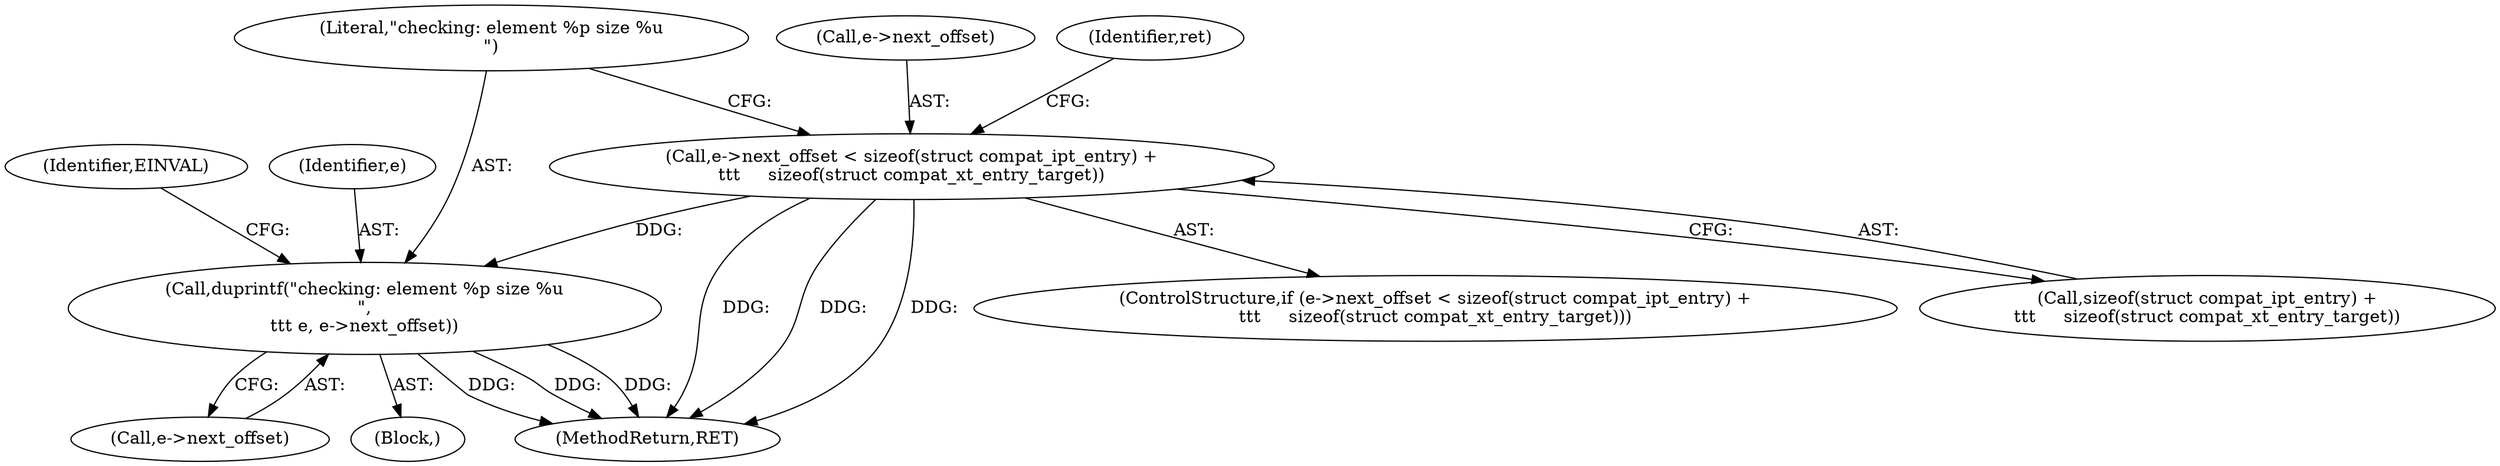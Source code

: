 digraph "0_linux_6e94e0cfb0887e4013b3b930fa6ab1fe6bb6ba91_1@API" {
"1000133" [label="(Call,e->next_offset < sizeof(struct compat_ipt_entry) +\n\t\t\t     sizeof(struct compat_xt_entry_target))"];
"1000143" [label="(Call,duprintf(\"checking: element %p size %u\n\",\n\t\t\t e, e->next_offset))"];
"1000151" [label="(Identifier,EINVAL)"];
"1000134" [label="(Call,e->next_offset)"];
"1000137" [label="(Call,sizeof(struct compat_ipt_entry) +\n\t\t\t     sizeof(struct compat_xt_entry_target))"];
"1000145" [label="(Identifier,e)"];
"1000144" [label="(Literal,\"checking: element %p size %u\n\")"];
"1000142" [label="(Block,)"];
"1000362" [label="(MethodReturn,RET)"];
"1000132" [label="(ControlStructure,if (e->next_offset < sizeof(struct compat_ipt_entry) +\n\t\t\t     sizeof(struct compat_xt_entry_target)))"];
"1000133" [label="(Call,e->next_offset < sizeof(struct compat_ipt_entry) +\n\t\t\t     sizeof(struct compat_xt_entry_target))"];
"1000143" [label="(Call,duprintf(\"checking: element %p size %u\n\",\n\t\t\t e, e->next_offset))"];
"1000153" [label="(Identifier,ret)"];
"1000146" [label="(Call,e->next_offset)"];
"1000133" -> "1000132"  [label="AST: "];
"1000133" -> "1000137"  [label="CFG: "];
"1000134" -> "1000133"  [label="AST: "];
"1000137" -> "1000133"  [label="AST: "];
"1000144" -> "1000133"  [label="CFG: "];
"1000153" -> "1000133"  [label="CFG: "];
"1000133" -> "1000362"  [label="DDG: "];
"1000133" -> "1000362"  [label="DDG: "];
"1000133" -> "1000362"  [label="DDG: "];
"1000133" -> "1000143"  [label="DDG: "];
"1000143" -> "1000142"  [label="AST: "];
"1000143" -> "1000146"  [label="CFG: "];
"1000144" -> "1000143"  [label="AST: "];
"1000145" -> "1000143"  [label="AST: "];
"1000146" -> "1000143"  [label="AST: "];
"1000151" -> "1000143"  [label="CFG: "];
"1000143" -> "1000362"  [label="DDG: "];
"1000143" -> "1000362"  [label="DDG: "];
"1000143" -> "1000362"  [label="DDG: "];
}
